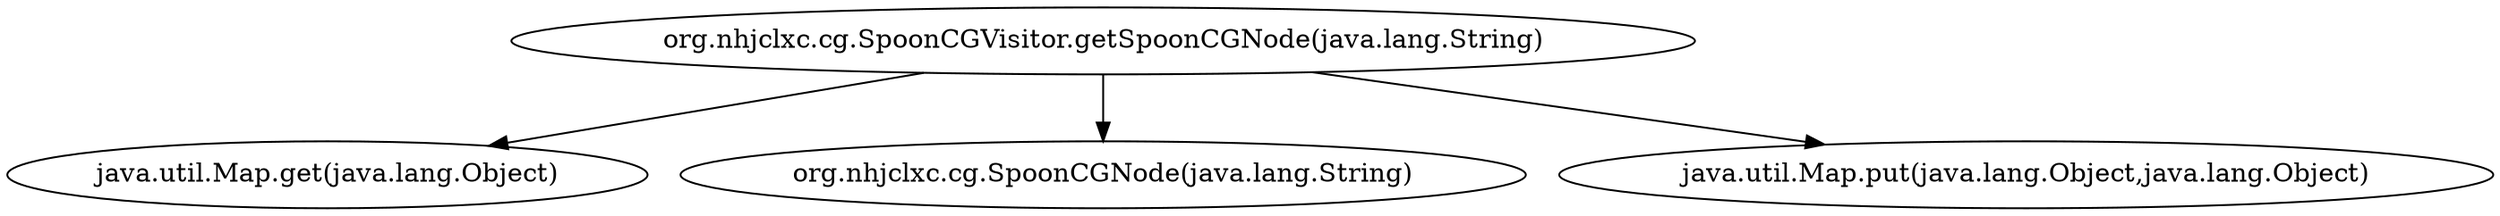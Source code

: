 digraph "org.nhjclxc.cg.SpoonCGVisitor.getSpoonCGNode(java.lang.String)" {
"org.nhjclxc.cg.SpoonCGVisitor.getSpoonCGNode(java.lang.String)" -> "java.util.Map.get(java.lang.Object)";

"org.nhjclxc.cg.SpoonCGVisitor.getSpoonCGNode(java.lang.String)" -> "org.nhjclxc.cg.SpoonCGNode(java.lang.String)";

"org.nhjclxc.cg.SpoonCGVisitor.getSpoonCGNode(java.lang.String)" -> "java.util.Map.put(java.lang.Object,java.lang.Object)";

}